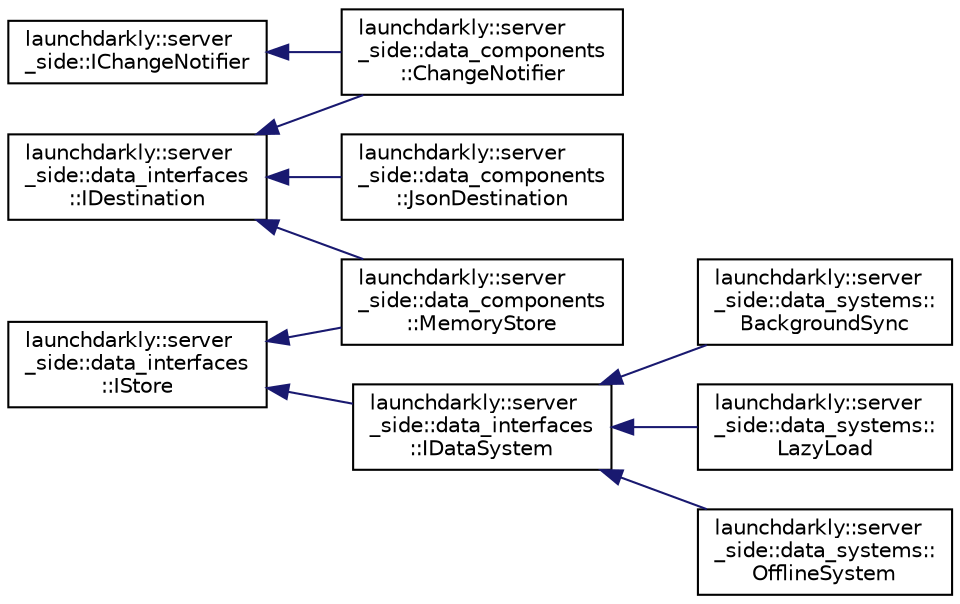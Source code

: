 digraph "Graphical Class Hierarchy"
{
 // LATEX_PDF_SIZE
  edge [fontname="Helvetica",fontsize="10",labelfontname="Helvetica",labelfontsize="10"];
  node [fontname="Helvetica",fontsize="10",shape=record];
  rankdir="LR";
  Node0 [label="launchdarkly::server\l_side::IChangeNotifier",height=0.2,width=0.4,color="black", fillcolor="white", style="filled",URL="$classlaunchdarkly_1_1server__side_1_1IChangeNotifier.html",tooltip=" "];
  Node0 -> Node1 [dir="back",color="midnightblue",fontsize="10",style="solid",fontname="Helvetica"];
  Node1 [label="launchdarkly::server\l_side::data_components\l::ChangeNotifier",height=0.2,width=0.4,color="black", fillcolor="white", style="filled",URL="$classlaunchdarkly_1_1server__side_1_1data__components_1_1ChangeNotifier.html",tooltip=" "];
  Node88 [label="launchdarkly::server\l_side::data_interfaces\l::IDestination",height=0.2,width=0.4,color="black", fillcolor="white", style="filled",URL="$classlaunchdarkly_1_1server__side_1_1data__interfaces_1_1IDestination.html",tooltip="IDestination represents a sink for data received by the SDK. A destination may be a database,..."];
  Node88 -> Node1 [dir="back",color="midnightblue",fontsize="10",style="solid",fontname="Helvetica"];
  Node88 -> Node89 [dir="back",color="midnightblue",fontsize="10",style="solid",fontname="Helvetica"];
  Node89 [label="launchdarkly::server\l_side::data_components\l::JsonDestination",height=0.2,width=0.4,color="black", fillcolor="white", style="filled",URL="$classlaunchdarkly_1_1server__side_1_1data__components_1_1JsonDestination.html",tooltip="JsonDestination is responsible for converting flag and segment models into serialized data suitable f..."];
  Node88 -> Node90 [dir="back",color="midnightblue",fontsize="10",style="solid",fontname="Helvetica"];
  Node90 [label="launchdarkly::server\l_side::data_components\l::MemoryStore",height=0.2,width=0.4,color="black", fillcolor="white", style="filled",URL="$classlaunchdarkly_1_1server__side_1_1data__components_1_1MemoryStore.html",tooltip=" "];
  Node101 [label="launchdarkly::server\l_side::data_interfaces\l::IStore",height=0.2,width=0.4,color="black", fillcolor="white", style="filled",URL="$classlaunchdarkly_1_1server__side_1_1data__interfaces_1_1IStore.html",tooltip="IStore provides shared ownership of flag and segment domain objects."];
  Node101 -> Node90 [dir="back",color="midnightblue",fontsize="10",style="solid",fontname="Helvetica"];
  Node101 -> Node102 [dir="back",color="midnightblue",fontsize="10",style="solid",fontname="Helvetica"];
  Node102 [label="launchdarkly::server\l_side::data_interfaces\l::IDataSystem",height=0.2,width=0.4,color="black", fillcolor="white", style="filled",URL="$classlaunchdarkly_1_1server__side_1_1data__interfaces_1_1IDataSystem.html",tooltip="IDataSystem obtains data used for flag evaluations and makes it available to other components."];
  Node102 -> Node103 [dir="back",color="midnightblue",fontsize="10",style="solid",fontname="Helvetica"];
  Node103 [label="launchdarkly::server\l_side::data_systems::\lBackgroundSync",height=0.2,width=0.4,color="black", fillcolor="white", style="filled",URL="$classlaunchdarkly_1_1server__side_1_1data__systems_1_1BackgroundSync.html",tooltip=" "];
  Node102 -> Node104 [dir="back",color="midnightblue",fontsize="10",style="solid",fontname="Helvetica"];
  Node104 [label="launchdarkly::server\l_side::data_systems::\lLazyLoad",height=0.2,width=0.4,color="black", fillcolor="white", style="filled",URL="$classlaunchdarkly_1_1server__side_1_1data__systems_1_1LazyLoad.html",tooltip=" "];
  Node102 -> Node105 [dir="back",color="midnightblue",fontsize="10",style="solid",fontname="Helvetica"];
  Node105 [label="launchdarkly::server\l_side::data_systems::\lOfflineSystem",height=0.2,width=0.4,color="black", fillcolor="white", style="filled",URL="$classlaunchdarkly_1_1server__side_1_1data__systems_1_1OfflineSystem.html",tooltip=" "];
}
